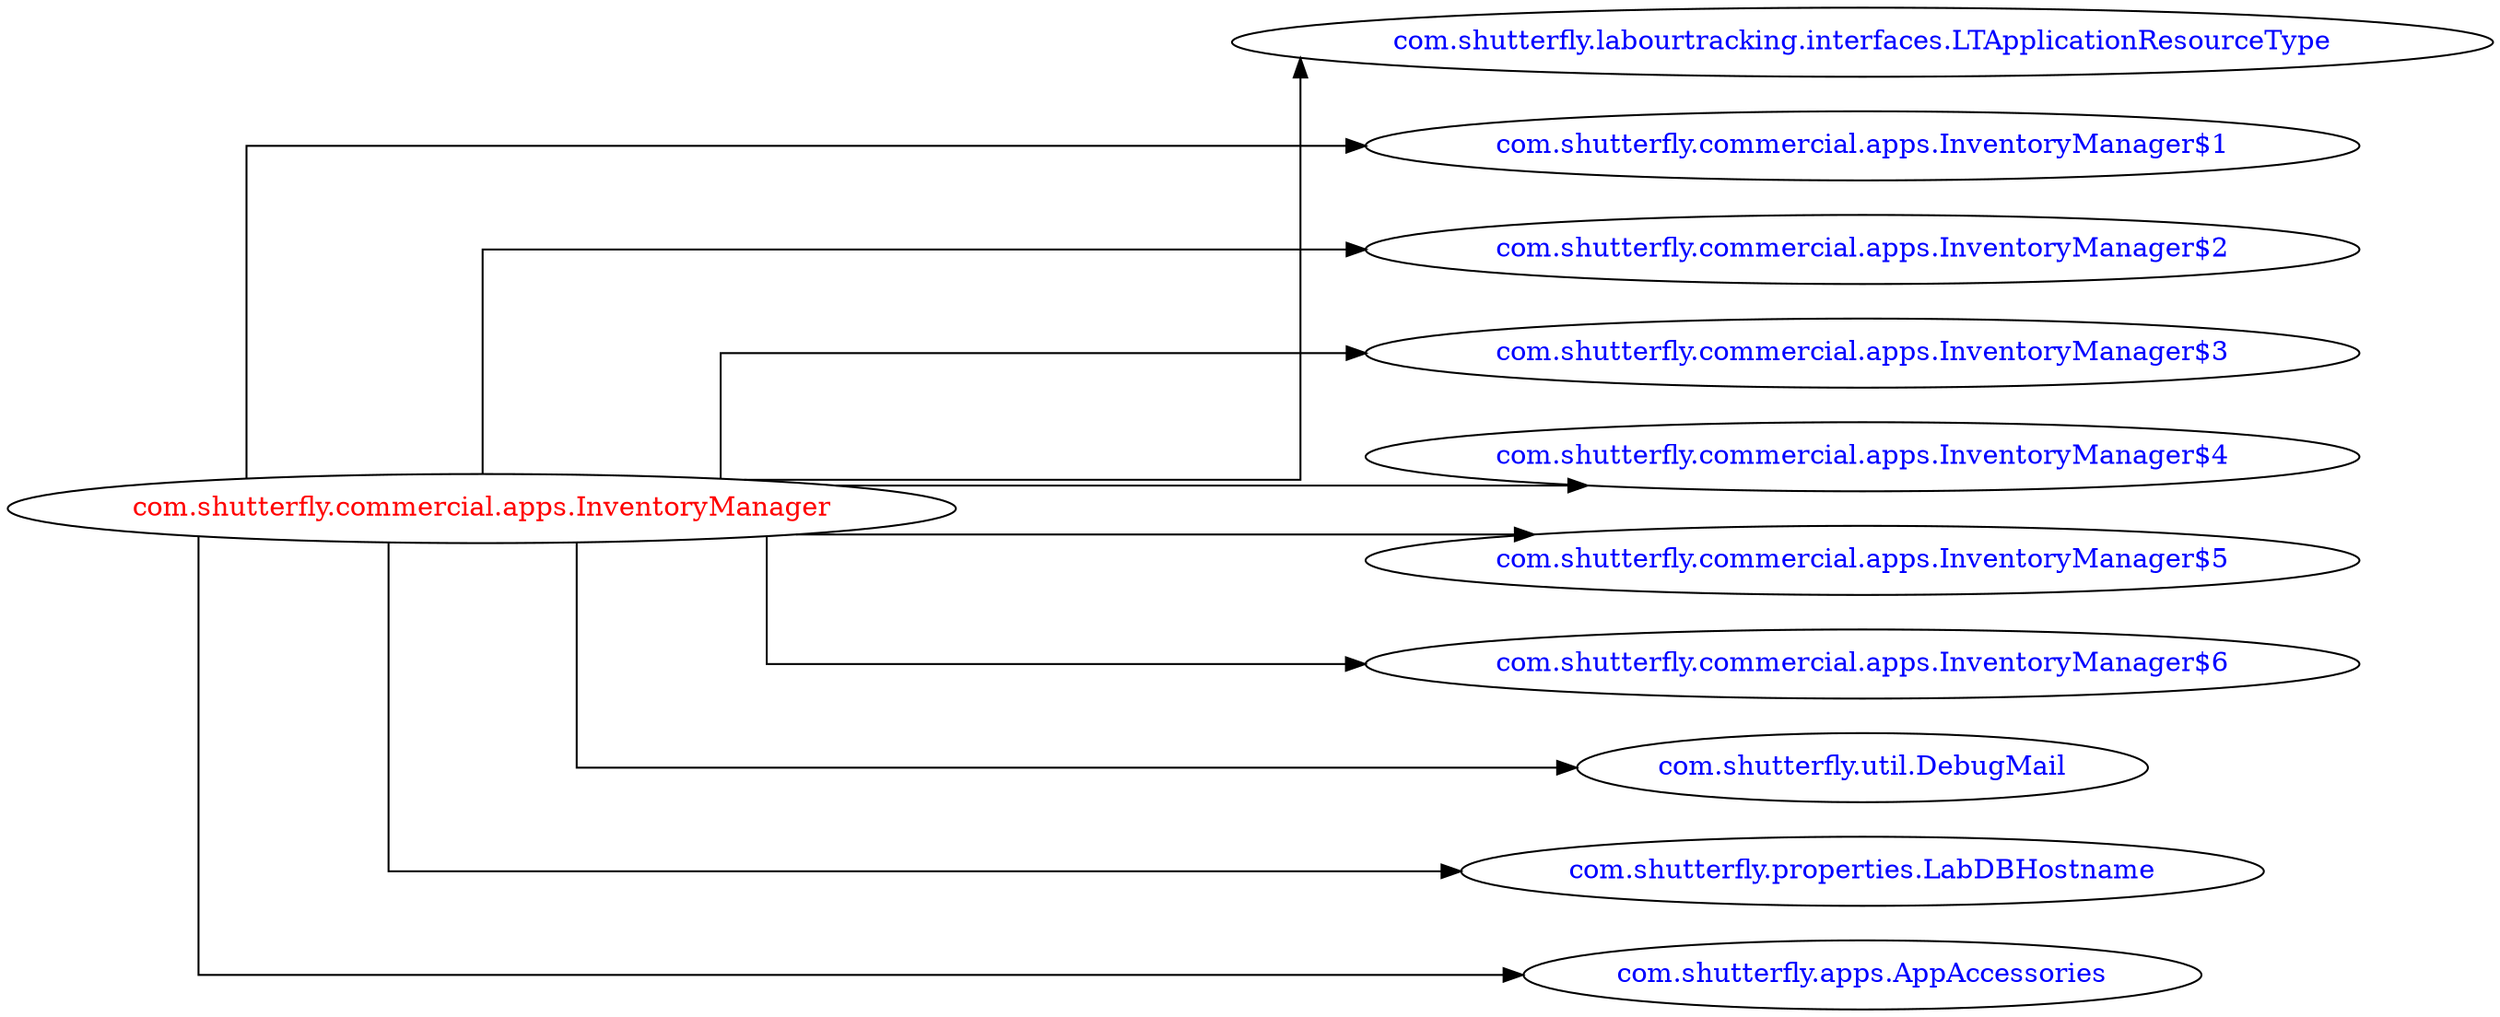 digraph dependencyGraph {
 concentrate=true;
 ranksep="2.0";
 rankdir="LR"; 
 splines="ortho";
"com.shutterfly.commercial.apps.InventoryManager" [fontcolor="red"];
"com.shutterfly.labourtracking.interfaces.LTApplicationResourceType" [ fontcolor="blue" ];
"com.shutterfly.commercial.apps.InventoryManager"->"com.shutterfly.labourtracking.interfaces.LTApplicationResourceType";
"com.shutterfly.commercial.apps.InventoryManager$1" [ fontcolor="blue" ];
"com.shutterfly.commercial.apps.InventoryManager"->"com.shutterfly.commercial.apps.InventoryManager$1";
"com.shutterfly.commercial.apps.InventoryManager$2" [ fontcolor="blue" ];
"com.shutterfly.commercial.apps.InventoryManager"->"com.shutterfly.commercial.apps.InventoryManager$2";
"com.shutterfly.commercial.apps.InventoryManager$3" [ fontcolor="blue" ];
"com.shutterfly.commercial.apps.InventoryManager"->"com.shutterfly.commercial.apps.InventoryManager$3";
"com.shutterfly.commercial.apps.InventoryManager$4" [ fontcolor="blue" ];
"com.shutterfly.commercial.apps.InventoryManager"->"com.shutterfly.commercial.apps.InventoryManager$4";
"com.shutterfly.commercial.apps.InventoryManager$5" [ fontcolor="blue" ];
"com.shutterfly.commercial.apps.InventoryManager"->"com.shutterfly.commercial.apps.InventoryManager$5";
"com.shutterfly.commercial.apps.InventoryManager$6" [ fontcolor="blue" ];
"com.shutterfly.commercial.apps.InventoryManager"->"com.shutterfly.commercial.apps.InventoryManager$6";
"com.shutterfly.util.DebugMail" [ fontcolor="blue" ];
"com.shutterfly.commercial.apps.InventoryManager"->"com.shutterfly.util.DebugMail";
"com.shutterfly.properties.LabDBHostname" [ fontcolor="blue" ];
"com.shutterfly.commercial.apps.InventoryManager"->"com.shutterfly.properties.LabDBHostname";
"com.shutterfly.apps.AppAccessories" [ fontcolor="blue" ];
"com.shutterfly.commercial.apps.InventoryManager"->"com.shutterfly.apps.AppAccessories";
}